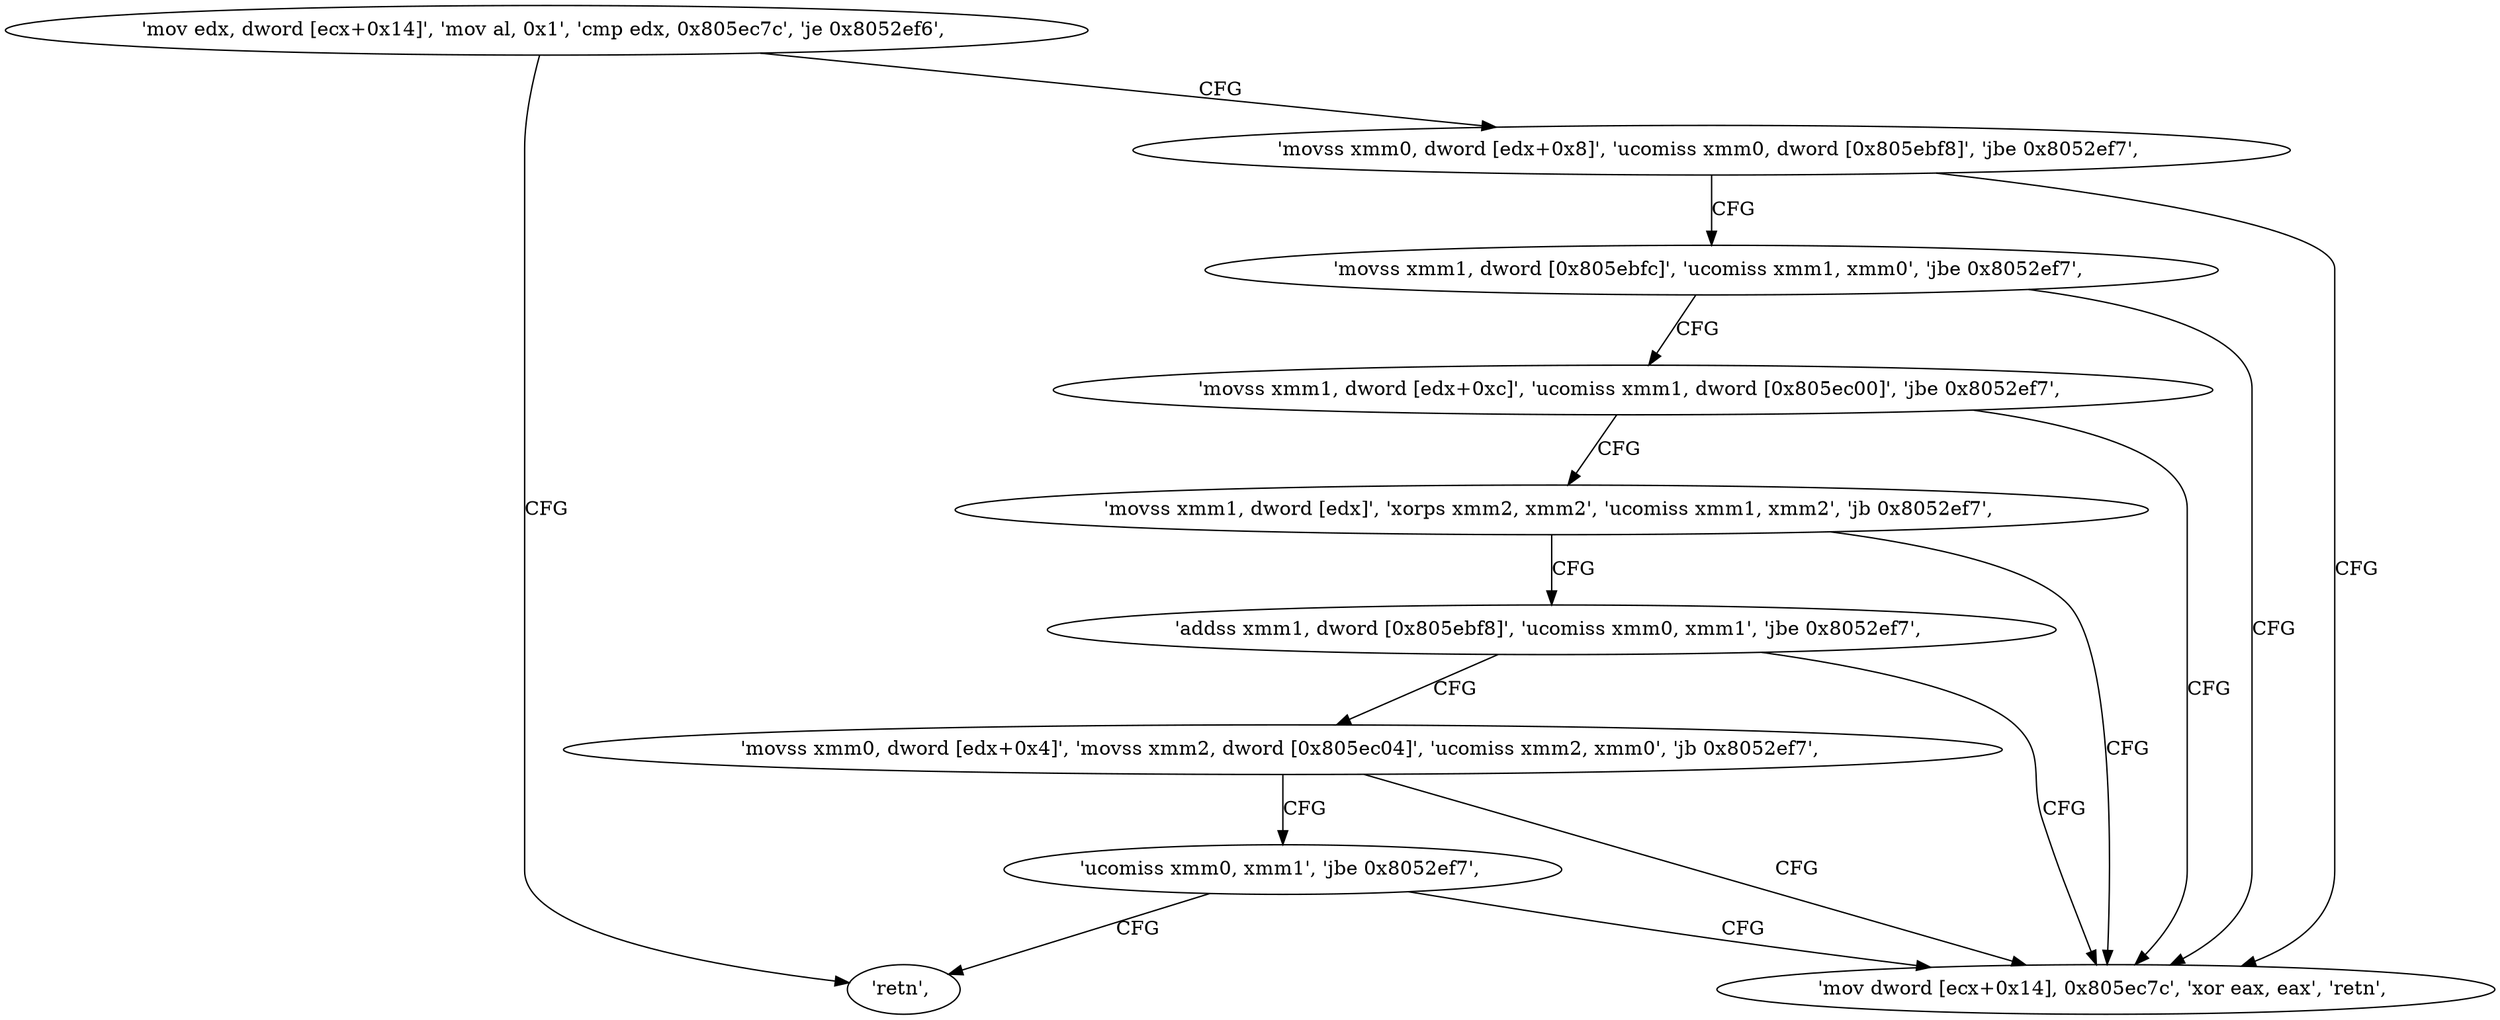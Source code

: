 digraph "func" {
"134557328" [label = "'mov edx, dword [ecx+0x14]', 'mov al, 0x1', 'cmp edx, 0x805ec7c', 'je 0x8052ef6', " ]
"134557430" [label = "'retn', " ]
"134557341" [label = "'movss xmm0, dword [edx+0x8]', 'ucomiss xmm0, dword [0x805ebf8]', 'jbe 0x8052ef7', " ]
"134557431" [label = "'mov dword [ecx+0x14], 0x805ec7c', 'xor eax, eax', 'retn', " ]
"134557355" [label = "'movss xmm1, dword [0x805ebfc]', 'ucomiss xmm1, xmm0', 'jbe 0x8052ef7', " ]
"134557368" [label = "'movss xmm1, dword [edx+0xc]', 'ucomiss xmm1, dword [0x805ec00]', 'jbe 0x8052ef7', " ]
"134557382" [label = "'movss xmm1, dword [edx]', 'xorps xmm2, xmm2', 'ucomiss xmm1, xmm2', 'jb 0x8052ef7', " ]
"134557394" [label = "'addss xmm1, dword [0x805ebf8]', 'ucomiss xmm0, xmm1', 'jbe 0x8052ef7', " ]
"134557407" [label = "'movss xmm0, dword [edx+0x4]', 'movss xmm2, dword [0x805ec04]', 'ucomiss xmm2, xmm0', 'jb 0x8052ef7', " ]
"134557425" [label = "'ucomiss xmm0, xmm1', 'jbe 0x8052ef7', " ]
"134557328" -> "134557430" [ label = "CFG" ]
"134557328" -> "134557341" [ label = "CFG" ]
"134557341" -> "134557431" [ label = "CFG" ]
"134557341" -> "134557355" [ label = "CFG" ]
"134557355" -> "134557431" [ label = "CFG" ]
"134557355" -> "134557368" [ label = "CFG" ]
"134557368" -> "134557431" [ label = "CFG" ]
"134557368" -> "134557382" [ label = "CFG" ]
"134557382" -> "134557431" [ label = "CFG" ]
"134557382" -> "134557394" [ label = "CFG" ]
"134557394" -> "134557431" [ label = "CFG" ]
"134557394" -> "134557407" [ label = "CFG" ]
"134557407" -> "134557431" [ label = "CFG" ]
"134557407" -> "134557425" [ label = "CFG" ]
"134557425" -> "134557431" [ label = "CFG" ]
"134557425" -> "134557430" [ label = "CFG" ]
}

